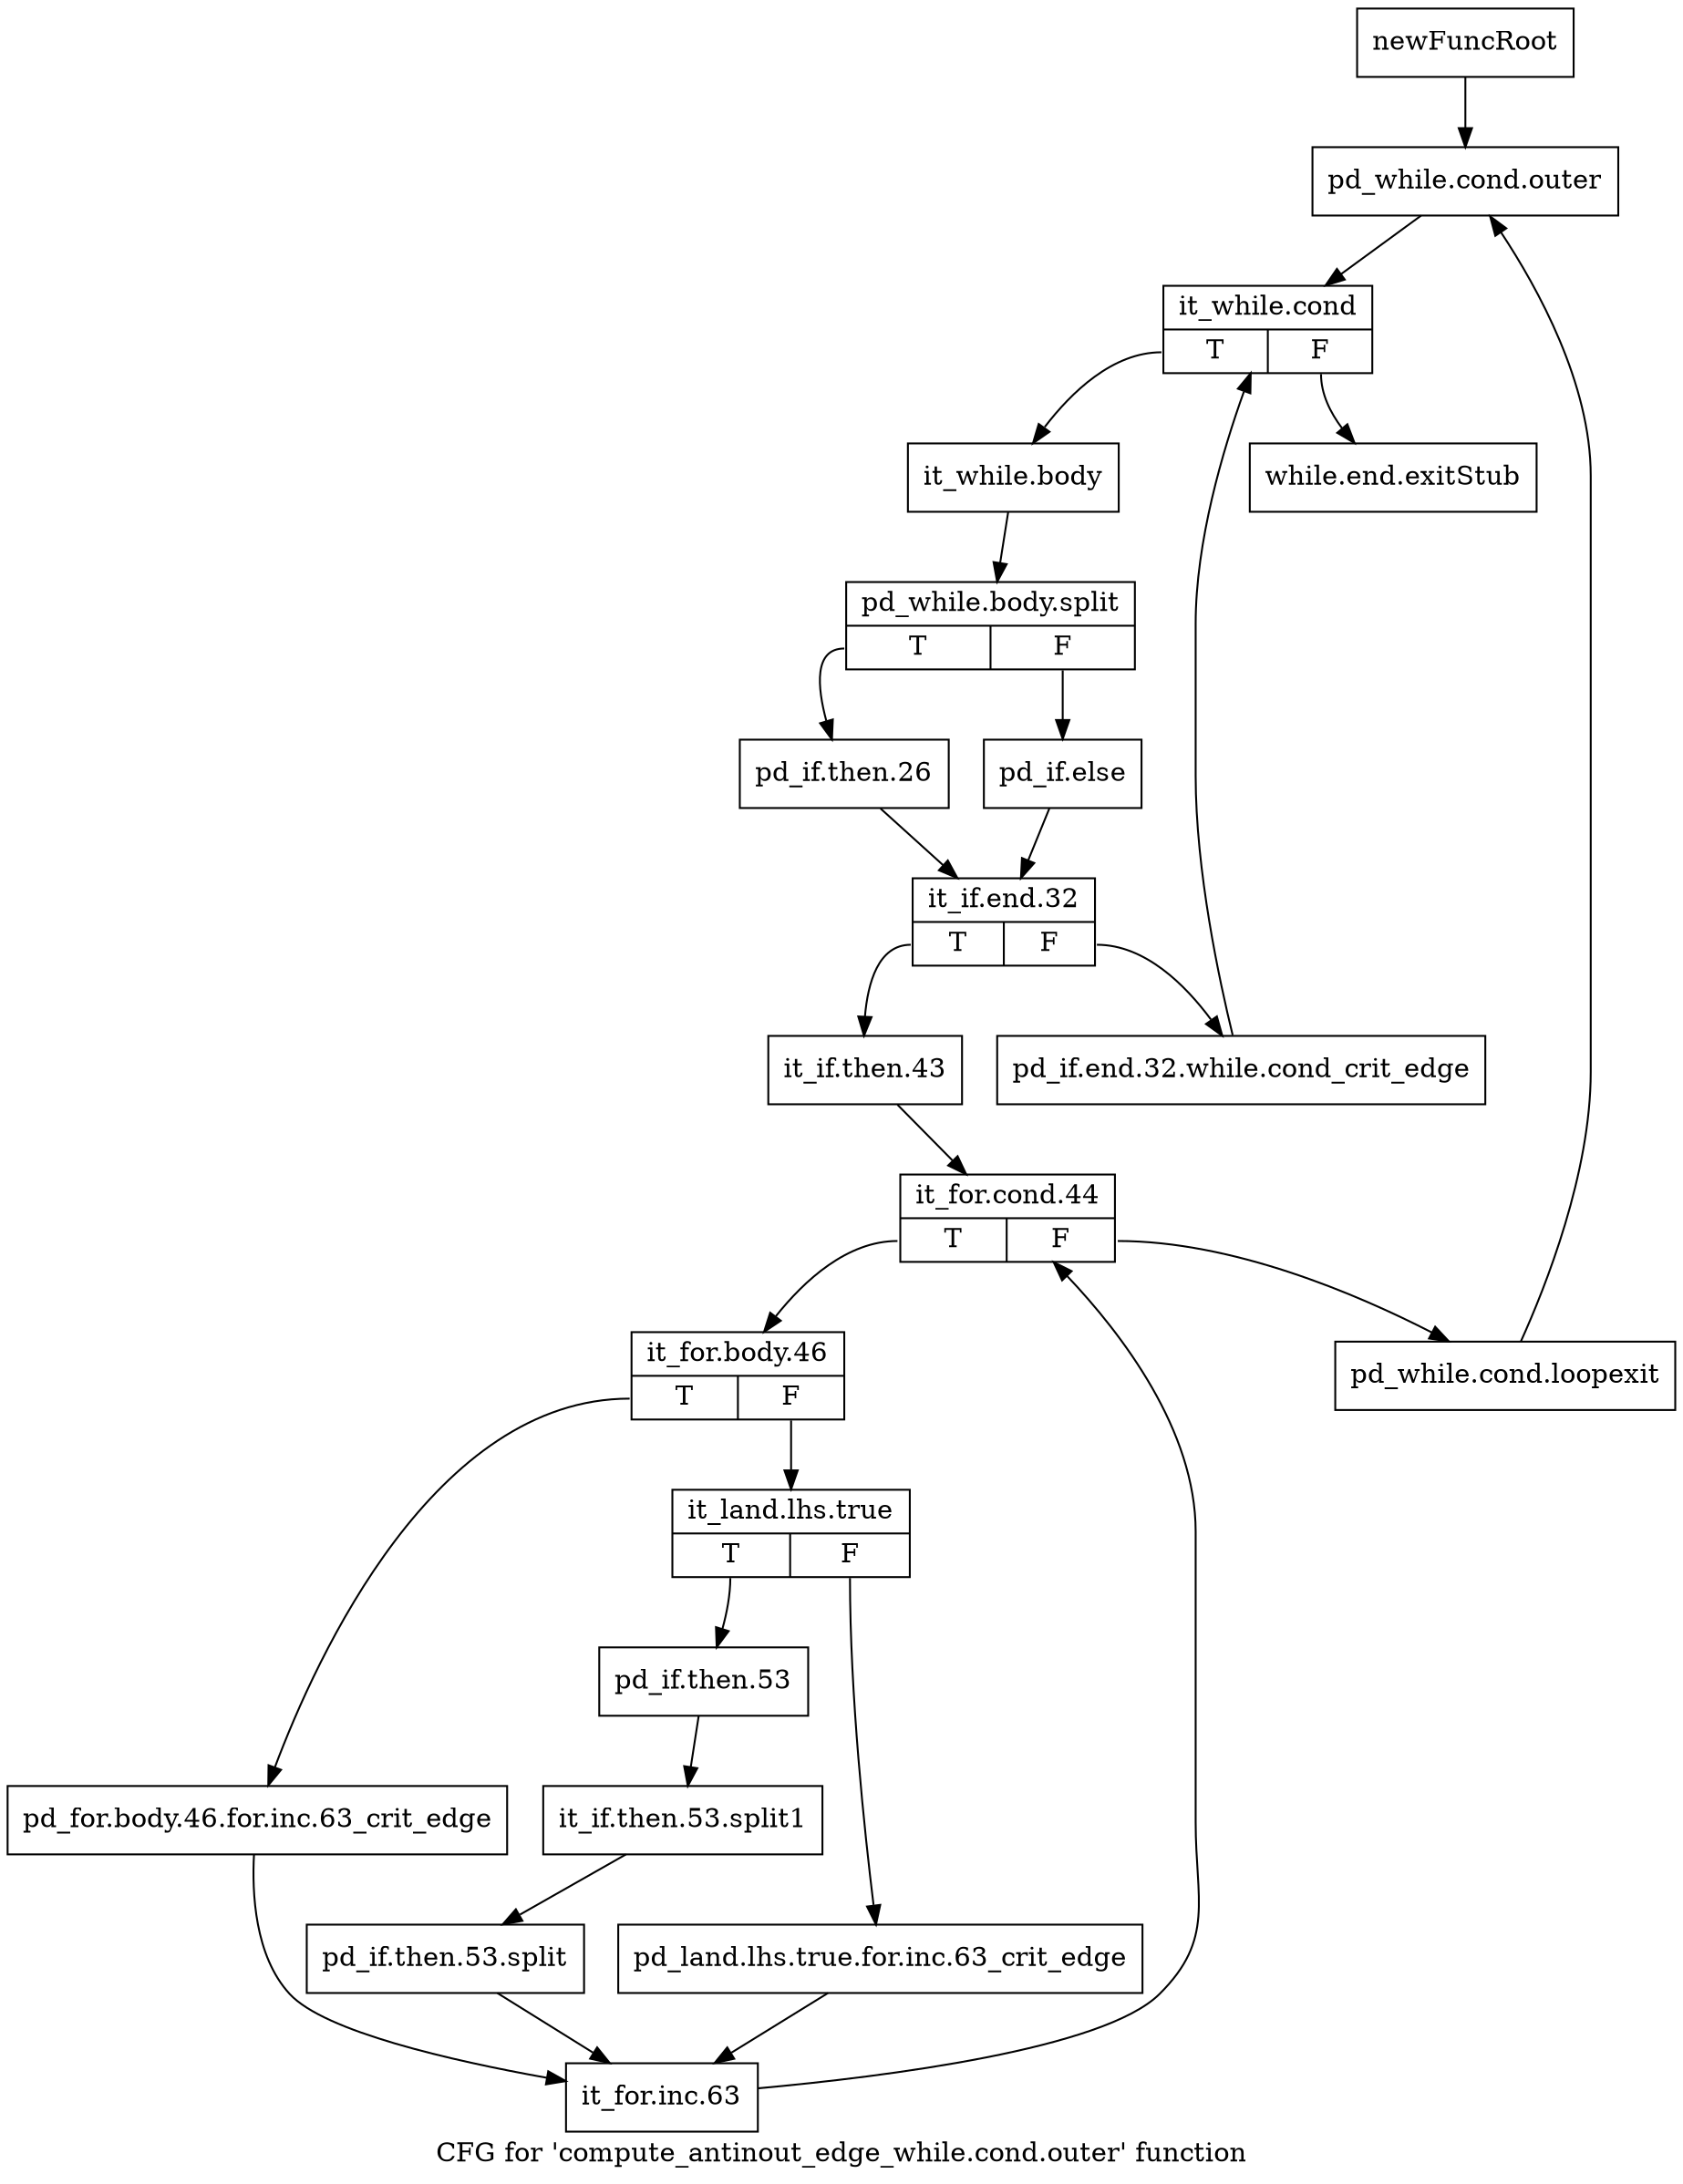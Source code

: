 digraph "CFG for 'compute_antinout_edge_while.cond.outer' function" {
	label="CFG for 'compute_antinout_edge_while.cond.outer' function";

	Node0xb3d8430 [shape=record,label="{newFuncRoot}"];
	Node0xb3d8430 -> Node0xb3d84d0;
	Node0xb3d8480 [shape=record,label="{while.end.exitStub}"];
	Node0xb3d84d0 [shape=record,label="{pd_while.cond.outer}"];
	Node0xb3d84d0 -> Node0xb3d8520;
	Node0xb3d8520 [shape=record,label="{it_while.cond|{<s0>T|<s1>F}}"];
	Node0xb3d8520:s0 -> Node0xb3d8570;
	Node0xb3d8520:s1 -> Node0xb3d8480;
	Node0xb3d8570 [shape=record,label="{it_while.body}"];
	Node0xb3d8570 -> Node0xf70f740;
	Node0xf70f740 [shape=record,label="{pd_while.body.split|{<s0>T|<s1>F}}"];
	Node0xf70f740:s0 -> Node0xb3d8610;
	Node0xf70f740:s1 -> Node0xb3d85c0;
	Node0xb3d85c0 [shape=record,label="{pd_if.else}"];
	Node0xb3d85c0 -> Node0xb3d8660;
	Node0xb3d8610 [shape=record,label="{pd_if.then.26}"];
	Node0xb3d8610 -> Node0xb3d8660;
	Node0xb3d8660 [shape=record,label="{it_if.end.32|{<s0>T|<s1>F}}"];
	Node0xb3d8660:s0 -> Node0xb3d8700;
	Node0xb3d8660:s1 -> Node0xb3d86b0;
	Node0xb3d86b0 [shape=record,label="{pd_if.end.32.while.cond_crit_edge}"];
	Node0xb3d86b0 -> Node0xb3d8520;
	Node0xb3d8700 [shape=record,label="{it_if.then.43}"];
	Node0xb3d8700 -> Node0xb3d8750;
	Node0xb3d8750 [shape=record,label="{it_for.cond.44|{<s0>T|<s1>F}}"];
	Node0xb3d8750:s0 -> Node0xb3d87f0;
	Node0xb3d8750:s1 -> Node0xb3d87a0;
	Node0xb3d87a0 [shape=record,label="{pd_while.cond.loopexit}"];
	Node0xb3d87a0 -> Node0xb3d84d0;
	Node0xb3d87f0 [shape=record,label="{it_for.body.46|{<s0>T|<s1>F}}"];
	Node0xb3d87f0:s0 -> Node0xb3d8930;
	Node0xb3d87f0:s1 -> Node0xb3d8840;
	Node0xb3d8840 [shape=record,label="{it_land.lhs.true|{<s0>T|<s1>F}}"];
	Node0xb3d8840:s0 -> Node0xb3d88e0;
	Node0xb3d8840:s1 -> Node0xb3d8890;
	Node0xb3d8890 [shape=record,label="{pd_land.lhs.true.for.inc.63_crit_edge}"];
	Node0xb3d8890 -> Node0xb3d8980;
	Node0xb3d88e0 [shape=record,label="{pd_if.then.53}"];
	Node0xb3d88e0 -> Node0xf74baf0;
	Node0xf74baf0 [shape=record,label="{it_if.then.53.split1}"];
	Node0xf74baf0 -> Node0xf70d370;
	Node0xf70d370 [shape=record,label="{pd_if.then.53.split}"];
	Node0xf70d370 -> Node0xb3d8980;
	Node0xb3d8930 [shape=record,label="{pd_for.body.46.for.inc.63_crit_edge}"];
	Node0xb3d8930 -> Node0xb3d8980;
	Node0xb3d8980 [shape=record,label="{it_for.inc.63}"];
	Node0xb3d8980 -> Node0xb3d8750;
}
